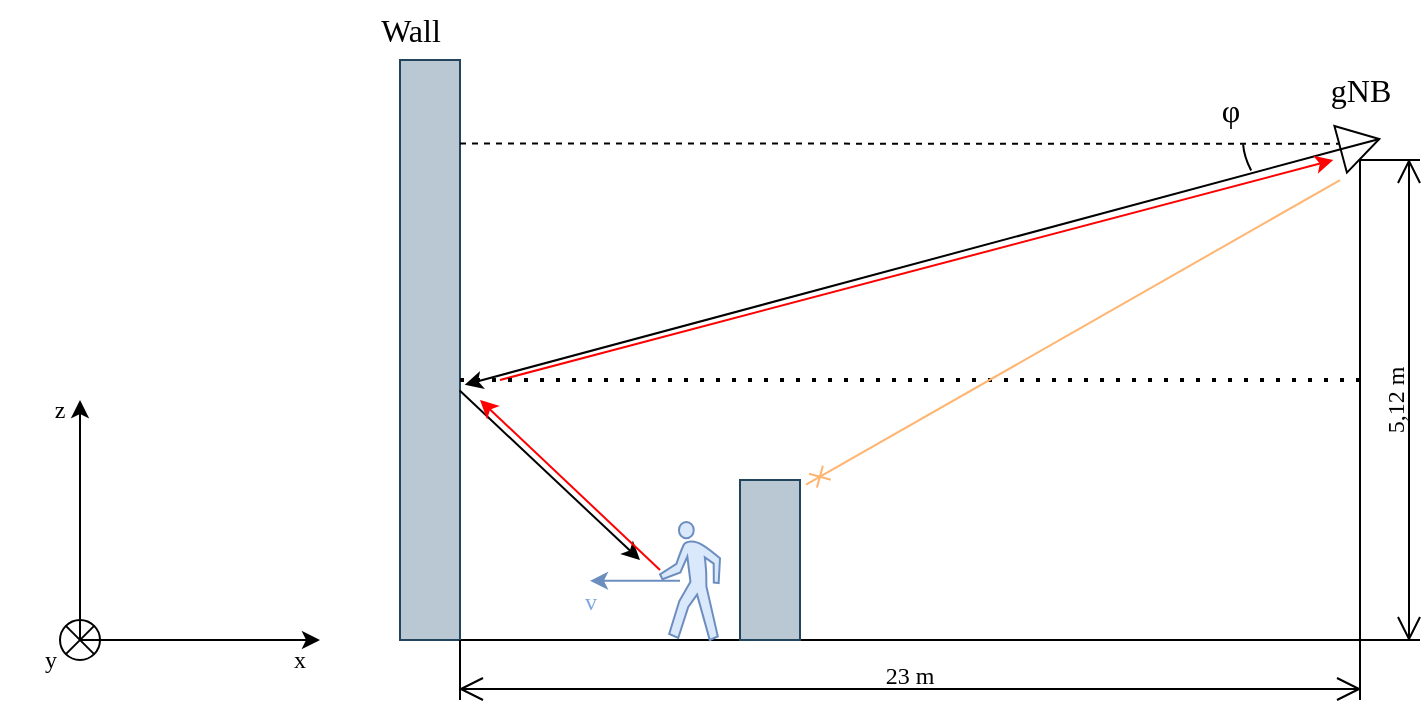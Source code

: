 <mxfile version="22.1.16" type="device">
  <diagram name="Page-1" id="ZUQgte62Madrcj-jCHu3">
    <mxGraphModel dx="691" dy="401" grid="1" gridSize="10" guides="1" tooltips="1" connect="1" arrows="1" fold="1" page="1" pageScale="1" pageWidth="850" pageHeight="1100" background="none" math="0" shadow="0">
      <root>
        <mxCell id="0" />
        <mxCell id="1" parent="0" />
        <mxCell id="hLnkSRGozWpVr84KyX-k-1" value="" style="endArrow=none;html=1;rounded=0;" parent="1" edge="1">
          <mxGeometry width="50" height="50" relative="1" as="geometry">
            <mxPoint x="240" y="600" as="sourcePoint" />
            <mxPoint x="720" y="600" as="targetPoint" />
          </mxGeometry>
        </mxCell>
        <mxCell id="hLnkSRGozWpVr84KyX-k-2" value="" style="endArrow=classic;html=1;rounded=0;" parent="1" edge="1">
          <mxGeometry width="50" height="50" relative="1" as="geometry">
            <mxPoint x="80" y="600.0" as="sourcePoint" />
            <mxPoint x="200" y="600.0" as="targetPoint" />
          </mxGeometry>
        </mxCell>
        <mxCell id="hLnkSRGozWpVr84KyX-k-3" value="" style="endArrow=classic;html=1;rounded=0;" parent="1" edge="1">
          <mxGeometry width="50" height="50" relative="1" as="geometry">
            <mxPoint x="80" y="600.0" as="sourcePoint" />
            <mxPoint x="80" y="480.0" as="targetPoint" />
          </mxGeometry>
        </mxCell>
        <mxCell id="hLnkSRGozWpVr84KyX-k-4" value="" style="ellipse;whiteSpace=wrap;html=1;aspect=fixed;fillColor=none;connectable=1;allowArrows=0;" parent="1" vertex="1">
          <mxGeometry x="70" y="590.0" width="20" height="20" as="geometry" />
        </mxCell>
        <mxCell id="hLnkSRGozWpVr84KyX-k-5" value="" style="endArrow=none;html=1;rounded=0;exitX=1;exitY=1;exitDx=0;exitDy=0;entryX=0;entryY=0;entryDx=0;entryDy=0;" parent="1" source="hLnkSRGozWpVr84KyX-k-4" target="hLnkSRGozWpVr84KyX-k-4" edge="1">
          <mxGeometry width="50" height="50" relative="1" as="geometry">
            <mxPoint x="130" y="620.0" as="sourcePoint" />
            <mxPoint x="70" y="590.0" as="targetPoint" />
          </mxGeometry>
        </mxCell>
        <mxCell id="hLnkSRGozWpVr84KyX-k-7" value="&lt;font face=&quot;LM Sans&quot;&gt;x&lt;/font&gt;" style="text;strokeColor=none;align=center;fillColor=none;html=1;verticalAlign=middle;whiteSpace=wrap;rounded=0;" parent="1" vertex="1">
          <mxGeometry x="160" y="600.0" width="60" height="20" as="geometry" />
        </mxCell>
        <mxCell id="hLnkSRGozWpVr84KyX-k-8" value="&lt;font face=&quot;LM Sans&quot;&gt;z&lt;/font&gt;" style="text;strokeColor=none;align=center;fillColor=none;html=1;verticalAlign=middle;whiteSpace=wrap;rounded=0;" parent="1" vertex="1">
          <mxGeometry x="40" y="470.0" width="60" height="30" as="geometry" />
        </mxCell>
        <mxCell id="hLnkSRGozWpVr84KyX-k-10" value="" style="rounded=0;whiteSpace=wrap;html=1;fillStyle=auto;fillOpacity=100;strokeOpacity=100;fillColor=#bac8d3;strokeColor=#23445d;labelPadding=0;" parent="1" vertex="1">
          <mxGeometry x="240" y="310" width="30" height="290" as="geometry" />
        </mxCell>
        <mxCell id="hLnkSRGozWpVr84KyX-k-11" value="&lt;font face=&quot;LM Sans&quot;&gt;Wall&lt;/font&gt;" style="text;html=1;align=center;verticalAlign=middle;resizable=0;points=[];autosize=1;strokeColor=none;fillColor=none;fontSize=16;" parent="1" vertex="1">
          <mxGeometry x="220" y="280" width="50" height="30" as="geometry" />
        </mxCell>
        <mxCell id="hLnkSRGozWpVr84KyX-k-12" value="" style="endArrow=none;html=1;rounded=0;" parent="1" edge="1">
          <mxGeometry width="50" height="50" relative="1" as="geometry">
            <mxPoint x="720" y="600" as="sourcePoint" />
            <mxPoint x="720" y="360" as="targetPoint" />
          </mxGeometry>
        </mxCell>
        <mxCell id="hLnkSRGozWpVr84KyX-k-14" value="" style="triangle;whiteSpace=wrap;html=1;rotation=-15;" parent="1" vertex="1">
          <mxGeometry x="710" y="340" width="20" height="24.15" as="geometry" />
        </mxCell>
        <mxCell id="hLnkSRGozWpVr84KyX-k-15" value="" style="endArrow=none;html=1;rounded=0;entryX=0;entryY=0.5;entryDx=0;entryDy=0;exitX=1;exitY=0.5;exitDx=0;exitDy=0;" parent="1" source="hLnkSRGozWpVr84KyX-k-14" target="hLnkSRGozWpVr84KyX-k-14" edge="1">
          <mxGeometry width="50" height="50" relative="1" as="geometry">
            <mxPoint x="530" y="440" as="sourcePoint" />
            <mxPoint x="700" y="360" as="targetPoint" />
          </mxGeometry>
        </mxCell>
        <mxCell id="URDXG4eaGIeU7csvKVch-1" value="" style="endArrow=classic;html=1;rounded=0;exitX=0.5;exitY=0.5;exitDx=0;exitDy=0;exitPerimeter=0;fillColor=#dae8fc;strokeColor=#6c8ebf;" parent="1" edge="1">
          <mxGeometry width="50" height="50" relative="1" as="geometry">
            <mxPoint x="380" y="570.39" as="sourcePoint" />
            <mxPoint x="335" y="570.39" as="targetPoint" />
            <Array as="points">
              <mxPoint x="355" y="570.39" />
            </Array>
          </mxGeometry>
        </mxCell>
        <mxCell id="URDXG4eaGIeU7csvKVch-3" value="" style="endArrow=none;html=1;rounded=0;exitX=1;exitY=0.144;exitDx=0;exitDy=0;exitPerimeter=0;dashed=1;" parent="1" source="hLnkSRGozWpVr84KyX-k-10" edge="1">
          <mxGeometry width="50" height="50" relative="1" as="geometry">
            <mxPoint x="230" y="351.88" as="sourcePoint" />
            <mxPoint x="710" y="351.88" as="targetPoint" />
          </mxGeometry>
        </mxCell>
        <mxCell id="mOBbaGmnj86V9tQcYRCT-1" value="" style="endArrow=classic;html=1;rounded=0;exitX=0;exitY=0.5;exitDx=0;exitDy=0;entryX=1.078;entryY=0.56;entryDx=0;entryDy=0;entryPerimeter=0;" parent="1" source="hLnkSRGozWpVr84KyX-k-14" target="hLnkSRGozWpVr84KyX-k-10" edge="1">
          <mxGeometry width="50" height="50" relative="1" as="geometry">
            <mxPoint x="430" y="470" as="sourcePoint" />
            <mxPoint x="480" y="420" as="targetPoint" />
          </mxGeometry>
        </mxCell>
        <mxCell id="mOBbaGmnj86V9tQcYRCT-3" value="" style="endArrow=classic;html=1;rounded=0;fillColor=#f8cecc;strokeColor=#FF0000;gradientColor=#ea6b66;entryX=-0.247;entryY=0.674;entryDx=0;entryDy=0;entryPerimeter=0;" parent="1" target="hLnkSRGozWpVr84KyX-k-14" edge="1">
          <mxGeometry width="50" height="50" relative="1" as="geometry">
            <mxPoint x="290" y="470" as="sourcePoint" />
            <mxPoint x="290" y="470" as="targetPoint" />
          </mxGeometry>
        </mxCell>
        <mxCell id="mOBbaGmnj86V9tQcYRCT-5" value="&lt;font face=&quot;LM Sans&quot;&gt;gNB&lt;/font&gt;" style="text;html=1;align=center;verticalAlign=middle;resizable=0;points=[];autosize=1;strokeColor=none;fillColor=none;fontSize=16;" parent="1" vertex="1">
          <mxGeometry x="695" y="310" width="50" height="30" as="geometry" />
        </mxCell>
        <mxCell id="mOBbaGmnj86V9tQcYRCT-6" value="&lt;font face=&quot;LM Sans&quot; color=&quot;#7ea6e0&quot;&gt;v&lt;/font&gt;" style="text;html=1;align=center;verticalAlign=middle;resizable=0;points=[];autosize=1;fillColor=none;strokeColor=none;" parent="1" vertex="1">
          <mxGeometry x="320" y="566" width="30" height="30" as="geometry" />
        </mxCell>
        <mxCell id="mOBbaGmnj86V9tQcYRCT-7" value="" style="verticalLabelPosition=bottom;verticalAlign=top;html=1;shape=mxgraph.basic.arc;startAngle=0.331;endAngle=0.407;rotation=135;" parent="1" vertex="1">
          <mxGeometry x="670" y="330" width="40" height="70" as="geometry" />
        </mxCell>
        <mxCell id="mOBbaGmnj86V9tQcYRCT-8" value="&lt;font style=&quot;font-size: 16px;&quot; face=&quot;LM Sans&quot;&gt;φ&lt;/font&gt;" style="text;html=1;align=center;verticalAlign=middle;resizable=0;points=[];autosize=1;strokeColor=none;fillColor=none;fontSize=14;" parent="1" vertex="1">
          <mxGeometry x="640" y="320" width="30" height="30" as="geometry" />
        </mxCell>
        <mxCell id="mOBbaGmnj86V9tQcYRCT-10" value="" style="endArrow=none;dashed=1;html=1;dashPattern=1 3;strokeWidth=2;rounded=0;" parent="1" edge="1">
          <mxGeometry width="50" height="50" relative="1" as="geometry">
            <mxPoint x="270" y="470" as="sourcePoint" />
            <mxPoint x="720.667" y="470" as="targetPoint" />
          </mxGeometry>
        </mxCell>
        <mxCell id="_wE6HDTqBSZ1zbsvqHlG-1" style="edgeStyle=orthogonalEdgeStyle;rounded=0;orthogonalLoop=1;jettySize=auto;html=1;exitX=0.5;exitY=1;exitDx=0;exitDy=0;" parent="1" source="hLnkSRGozWpVr84KyX-k-8" target="hLnkSRGozWpVr84KyX-k-8" edge="1">
          <mxGeometry relative="1" as="geometry" />
        </mxCell>
        <mxCell id="_wE6HDTqBSZ1zbsvqHlG-2" value="" style="endArrow=none;html=1;rounded=0;exitX=0;exitY=1;exitDx=0;exitDy=0;entryX=1;entryY=0;entryDx=0;entryDy=0;" parent="1" source="hLnkSRGozWpVr84KyX-k-4" target="hLnkSRGozWpVr84KyX-k-4" edge="1">
          <mxGeometry width="50" height="50" relative="1" as="geometry">
            <mxPoint x="73" y="607" as="sourcePoint" />
            <mxPoint x="90" y="590" as="targetPoint" />
          </mxGeometry>
        </mxCell>
        <mxCell id="_wE6HDTqBSZ1zbsvqHlG-3" value="" style="shape=mxgraph.signs.people.walking;html=1;pointerEvents=1;fillColor=#dae8fc;strokeColor=#6c8ebf;verticalLabelPosition=bottom;verticalAlign=top;align=center;sketch=0;flipH=1;" parent="1" vertex="1">
          <mxGeometry x="370" y="541" width="30" height="59" as="geometry" />
        </mxCell>
        <mxCell id="_wE6HDTqBSZ1zbsvqHlG-5" value="&lt;font face=&quot;LM Sans&quot;&gt;y&lt;/font&gt;" style="text;html=1;align=center;verticalAlign=middle;resizable=0;points=[];autosize=1;strokeColor=none;fillColor=none;" parent="1" vertex="1">
          <mxGeometry x="50" y="595" width="30" height="30" as="geometry" />
        </mxCell>
        <mxCell id="_wE6HDTqBSZ1zbsvqHlG-6" value="&lt;font face=&quot;LM Sans&quot;&gt;23 m&lt;/font&gt;" style="shape=dimension;whiteSpace=wrap;html=1;align=center;points=[];verticalAlign=bottom;spacingBottom=3;labelBackgroundColor=none;" parent="1" vertex="1">
          <mxGeometry x="270" y="600" width="450" height="30" as="geometry" />
        </mxCell>
        <mxCell id="_wE6HDTqBSZ1zbsvqHlG-7" value="&lt;font face=&quot;LM Sans&quot;&gt;5,12 m&lt;/font&gt;" style="shape=dimension;direction=north;whiteSpace=wrap;html=1;align=center;points=[];verticalAlign=bottom;labelBackgroundColor=none;horizontal=0;spacingBottom=3;" parent="1" vertex="1">
          <mxGeometry x="720" y="360" width="30" height="240" as="geometry" />
        </mxCell>
        <mxCell id="KDALAYyf9R5yUUep0NTh-1" value="" style="rounded=0;whiteSpace=wrap;html=1;rotation=90;fillStyle=solid;fillColor=#bac8d3;strokeColor=#23445d;" vertex="1" parent="1">
          <mxGeometry x="385" y="545" width="80" height="30" as="geometry" />
        </mxCell>
        <mxCell id="KDALAYyf9R5yUUep0NTh-2" value="" style="endArrow=classic;html=1;rounded=0;exitX=0.995;exitY=0.57;exitDx=0;exitDy=0;exitPerimeter=0;" edge="1" parent="1" source="hLnkSRGozWpVr84KyX-k-10">
          <mxGeometry width="50" height="50" relative="1" as="geometry">
            <mxPoint x="320" y="430" as="sourcePoint" />
            <mxPoint x="360" y="560" as="targetPoint" />
          </mxGeometry>
        </mxCell>
        <mxCell id="KDALAYyf9R5yUUep0NTh-3" value="" style="endArrow=none;html=1;rounded=0;exitX=0.995;exitY=0.57;exitDx=0;exitDy=0;exitPerimeter=0;endFill=0;startArrow=classic;startFill=1;fillColor=#e51400;strokeColor=#ff0000;" edge="1" parent="1">
          <mxGeometry width="50" height="50" relative="1" as="geometry">
            <mxPoint x="280" y="480" as="sourcePoint" />
            <mxPoint x="370" y="565" as="targetPoint" />
          </mxGeometry>
        </mxCell>
        <mxCell id="KDALAYyf9R5yUUep0NTh-4" value="" style="endArrow=cross;html=1;rounded=0;exitX=0.235;exitY=0.247;exitDx=0;exitDy=0;exitPerimeter=0;fillColor=#fa6800;strokeColor=#FFB570;endFill=0;entryX=0.029;entryY=-0.1;entryDx=0;entryDy=0;entryPerimeter=0;" edge="1" parent="1" source="mOBbaGmnj86V9tQcYRCT-7" target="KDALAYyf9R5yUUep0NTh-1">
          <mxGeometry width="50" height="50" relative="1" as="geometry">
            <mxPoint x="680" y="400" as="sourcePoint" />
            <mxPoint x="450" y="520" as="targetPoint" />
          </mxGeometry>
        </mxCell>
      </root>
    </mxGraphModel>
  </diagram>
</mxfile>
